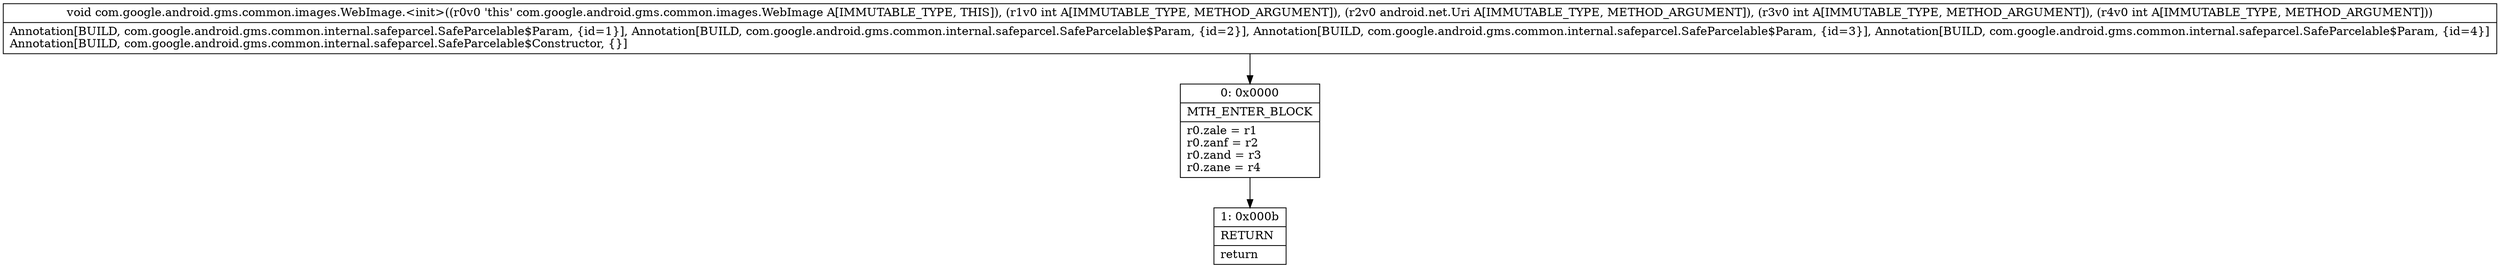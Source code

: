 digraph "CFG forcom.google.android.gms.common.images.WebImage.\<init\>(ILandroid\/net\/Uri;II)V" {
Node_0 [shape=record,label="{0\:\ 0x0000|MTH_ENTER_BLOCK\l|r0.zale = r1\lr0.zanf = r2\lr0.zand = r3\lr0.zane = r4\l}"];
Node_1 [shape=record,label="{1\:\ 0x000b|RETURN\l|return\l}"];
MethodNode[shape=record,label="{void com.google.android.gms.common.images.WebImage.\<init\>((r0v0 'this' com.google.android.gms.common.images.WebImage A[IMMUTABLE_TYPE, THIS]), (r1v0 int A[IMMUTABLE_TYPE, METHOD_ARGUMENT]), (r2v0 android.net.Uri A[IMMUTABLE_TYPE, METHOD_ARGUMENT]), (r3v0 int A[IMMUTABLE_TYPE, METHOD_ARGUMENT]), (r4v0 int A[IMMUTABLE_TYPE, METHOD_ARGUMENT]))  | Annotation[BUILD, com.google.android.gms.common.internal.safeparcel.SafeParcelable$Param, \{id=1\}], Annotation[BUILD, com.google.android.gms.common.internal.safeparcel.SafeParcelable$Param, \{id=2\}], Annotation[BUILD, com.google.android.gms.common.internal.safeparcel.SafeParcelable$Param, \{id=3\}], Annotation[BUILD, com.google.android.gms.common.internal.safeparcel.SafeParcelable$Param, \{id=4\}]\lAnnotation[BUILD, com.google.android.gms.common.internal.safeparcel.SafeParcelable$Constructor, \{\}]\l}"];
MethodNode -> Node_0;
Node_0 -> Node_1;
}

